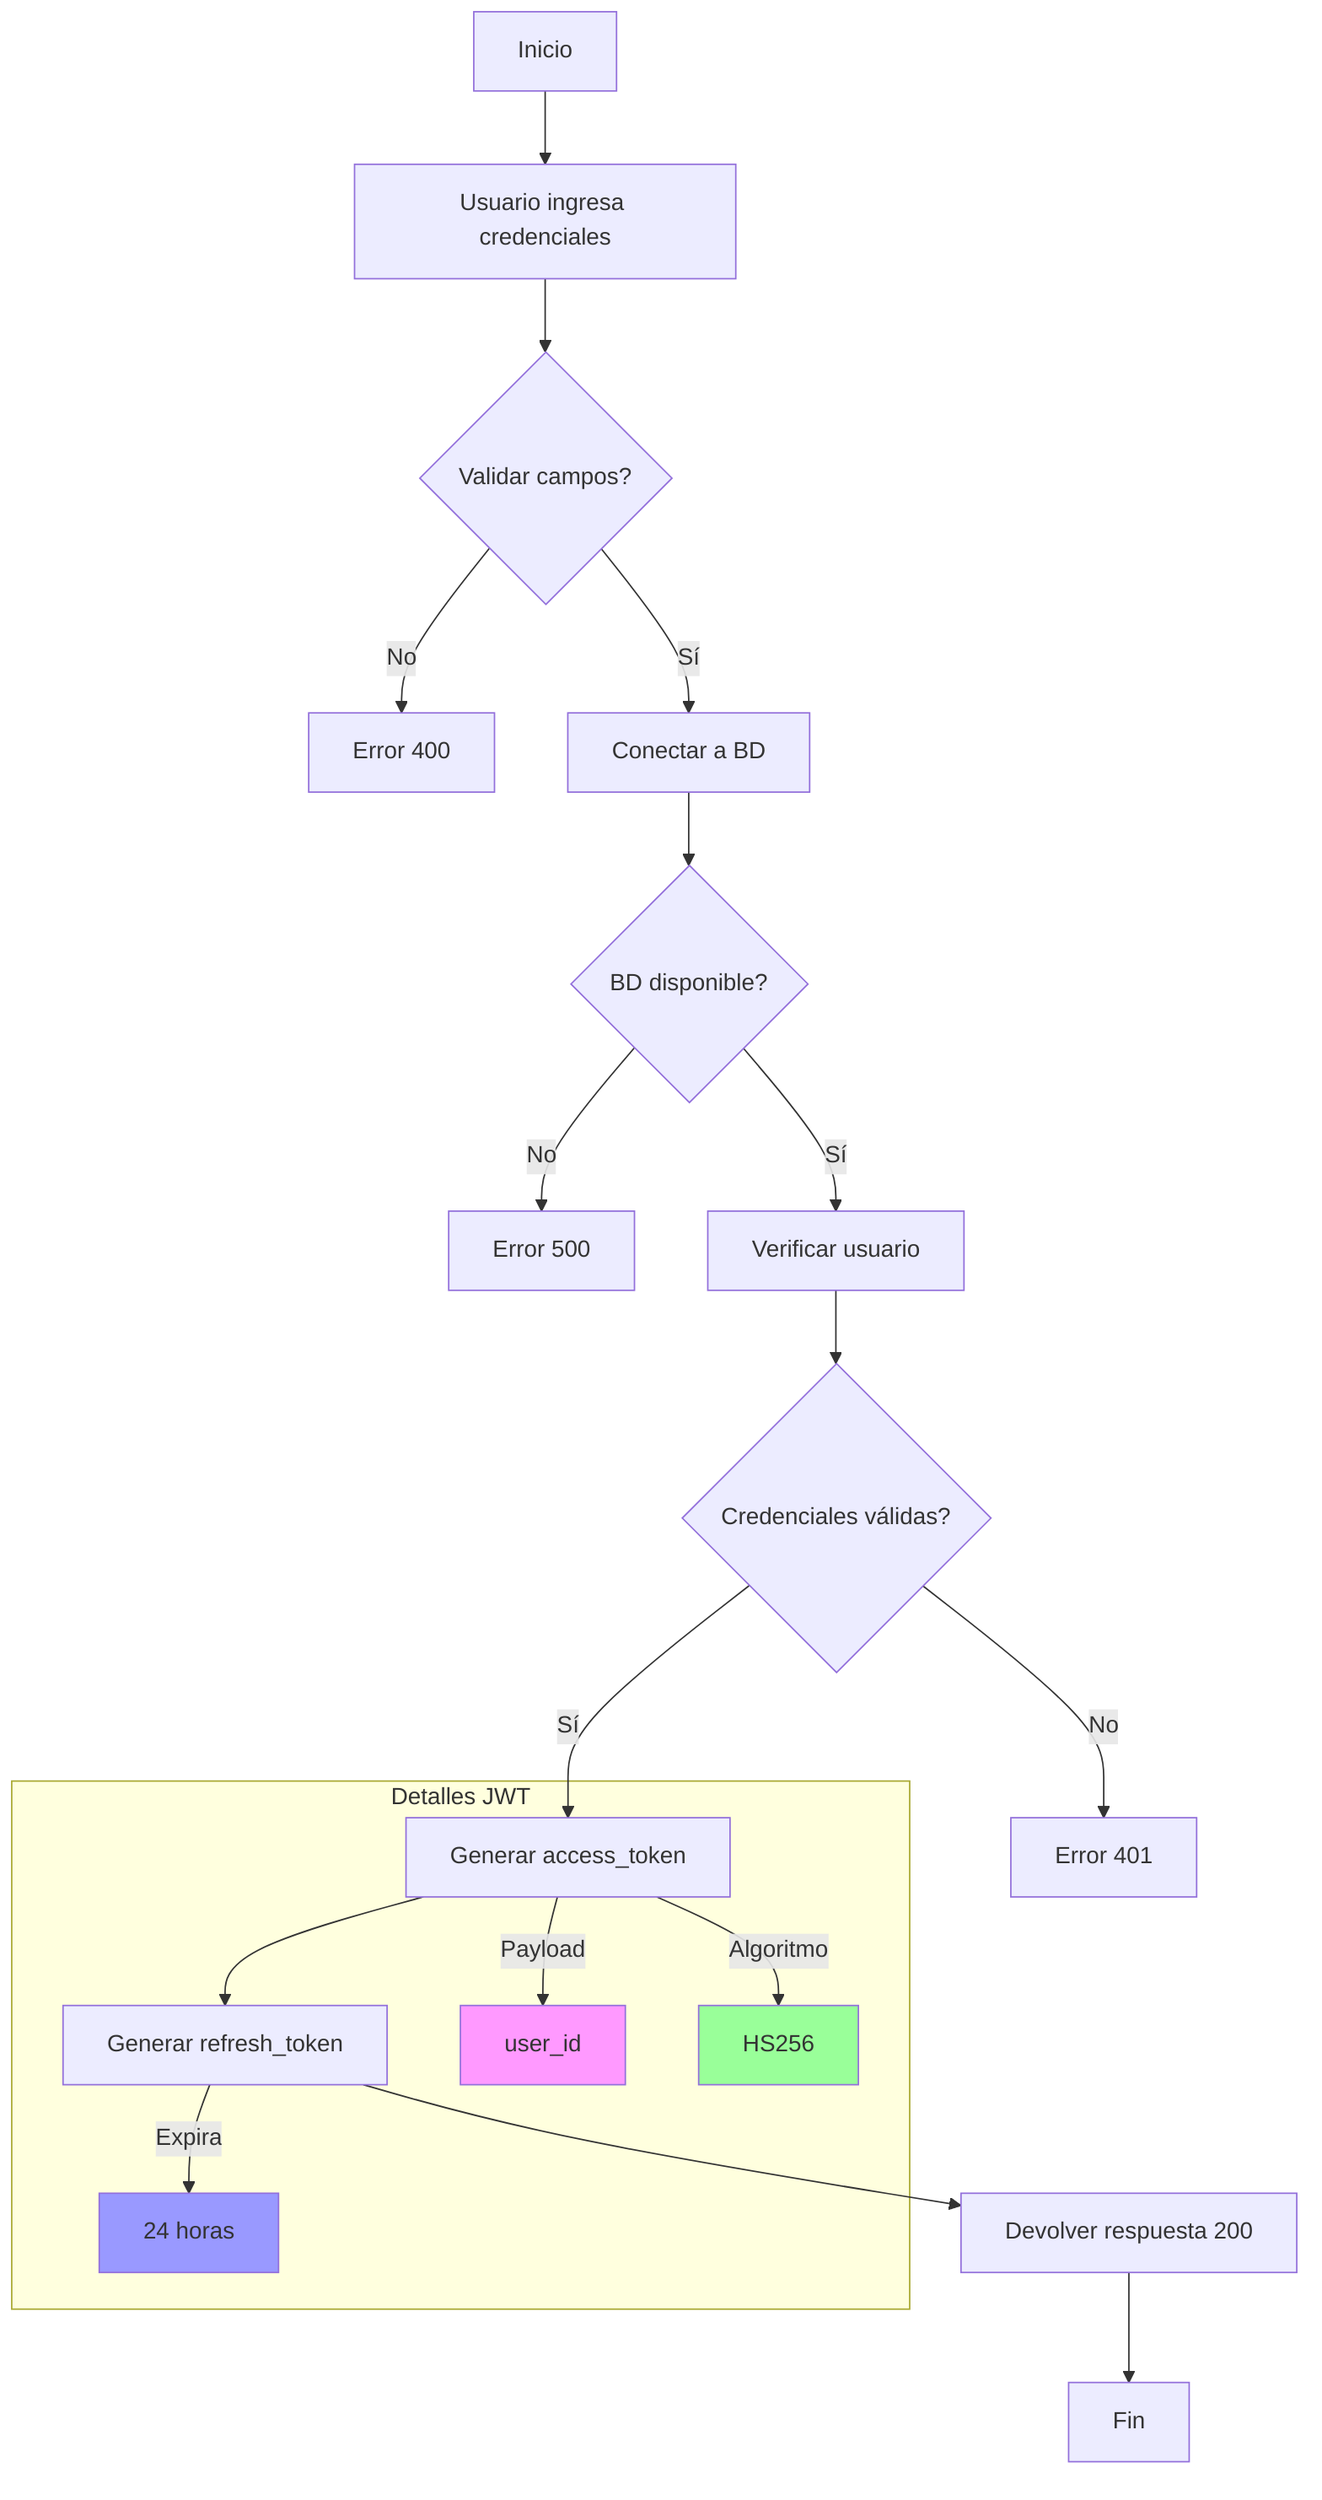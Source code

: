 flowchart TD
    A[Inicio] --> B[Usuario ingresa credenciales]
    B --> C{Validar campos?}
    C -->|No| D[Error 400]
    C -->|Sí| E[Conectar a BD]
    E --> F{BD disponible?}
    F -->|No| G[Error 500]
    F -->|Sí| H[Verificar usuario]
    H --> I{Credenciales válidas?}
    I -->|No| J[Error 401]
    I -->|Sí| K[Generar access_token]
    K --> L[Generar refresh_token]
    L --> M[Devolver respuesta 200]
    M --> N[Fin]
    
    subgraph "Detalles JWT"
    K -->|Payload| O["user_id"]
    K -->|Algoritmo| P["HS256"]
    L -->|Expira| Q["24 horas"]
    end
    
    style O fill:#f9f
    style P fill:#9f9
    style Q fill:#99f